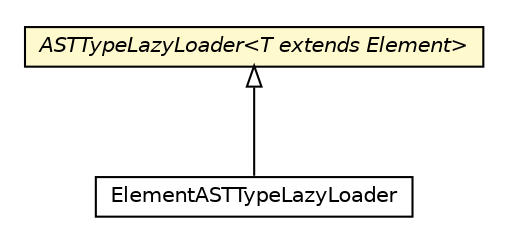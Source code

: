 #!/usr/local/bin/dot
#
# Class diagram 
# Generated by UMLGraph version 5.1 (http://www.umlgraph.org/)
#

digraph G {
	edge [fontname="Helvetica",fontsize=10,labelfontname="Helvetica",labelfontsize=10];
	node [fontname="Helvetica",fontsize=10,shape=plaintext];
	nodesep=0.25;
	ranksep=0.5;
	// org.androidtransfuse.analysis.adapter.ASTTypeLazyLoader<T extends javax.lang.model.element.Element>
	c46178 [label=<<table title="org.androidtransfuse.analysis.adapter.ASTTypeLazyLoader" border="0" cellborder="1" cellspacing="0" cellpadding="2" port="p" bgcolor="lemonChiffon" href="./ASTTypeLazyLoader.html">
		<tr><td><table border="0" cellspacing="0" cellpadding="1">
<tr><td align="center" balign="center"><font face="Helvetica-Oblique"> ASTTypeLazyLoader&lt;T extends Element&gt; </font></td></tr>
		</table></td></tr>
		</table>>, fontname="Helvetica", fontcolor="black", fontsize=10.0];
	// org.androidtransfuse.analysis.adapter.ElementASTTypeLazyLoader
	c46183 [label=<<table title="org.androidtransfuse.analysis.adapter.ElementASTTypeLazyLoader" border="0" cellborder="1" cellspacing="0" cellpadding="2" port="p" href="./ElementASTTypeLazyLoader.html">
		<tr><td><table border="0" cellspacing="0" cellpadding="1">
<tr><td align="center" balign="center"> ElementASTTypeLazyLoader </td></tr>
		</table></td></tr>
		</table>>, fontname="Helvetica", fontcolor="black", fontsize=10.0];
	//org.androidtransfuse.analysis.adapter.ElementASTTypeLazyLoader extends org.androidtransfuse.analysis.adapter.ASTTypeLazyLoader<javax.lang.model.element.Element>
	c46178:p -> c46183:p [dir=back,arrowtail=empty];
}

